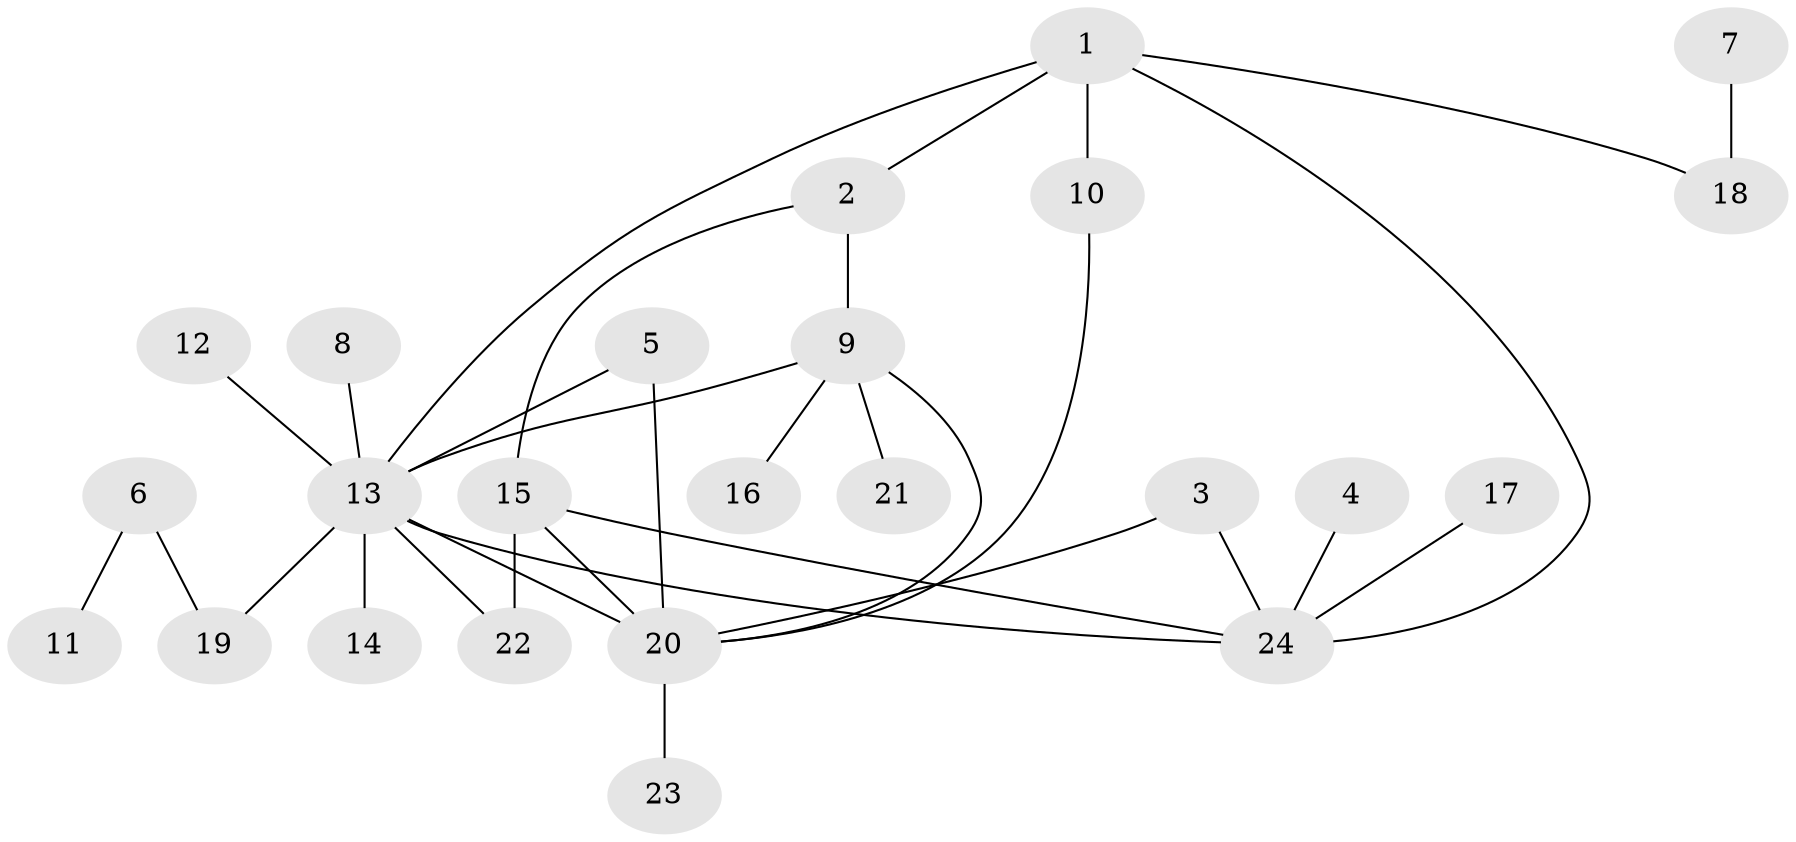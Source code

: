 // original degree distribution, {9: 0.02127659574468085, 3: 0.10638297872340426, 2: 0.19148936170212766, 5: 0.02127659574468085, 12: 0.02127659574468085, 8: 0.02127659574468085, 6: 0.0425531914893617, 4: 0.0425531914893617, 1: 0.5319148936170213}
// Generated by graph-tools (version 1.1) at 2025/02/03/09/25 03:02:50]
// undirected, 24 vertices, 32 edges
graph export_dot {
graph [start="1"]
  node [color=gray90,style=filled];
  1;
  2;
  3;
  4;
  5;
  6;
  7;
  8;
  9;
  10;
  11;
  12;
  13;
  14;
  15;
  16;
  17;
  18;
  19;
  20;
  21;
  22;
  23;
  24;
  1 -- 2 [weight=1.0];
  1 -- 10 [weight=1.0];
  1 -- 13 [weight=1.0];
  1 -- 18 [weight=1.0];
  1 -- 24 [weight=1.0];
  2 -- 9 [weight=1.0];
  2 -- 15 [weight=1.0];
  3 -- 20 [weight=1.0];
  3 -- 24 [weight=1.0];
  4 -- 24 [weight=1.0];
  5 -- 13 [weight=1.0];
  5 -- 20 [weight=1.0];
  6 -- 11 [weight=1.0];
  6 -- 19 [weight=1.0];
  7 -- 18 [weight=1.0];
  8 -- 13 [weight=1.0];
  9 -- 13 [weight=1.0];
  9 -- 16 [weight=1.0];
  9 -- 20 [weight=1.0];
  9 -- 21 [weight=1.0];
  10 -- 20 [weight=1.0];
  12 -- 13 [weight=1.0];
  13 -- 14 [weight=1.0];
  13 -- 19 [weight=1.0];
  13 -- 20 [weight=1.0];
  13 -- 22 [weight=1.0];
  13 -- 24 [weight=1.0];
  15 -- 20 [weight=2.0];
  15 -- 22 [weight=1.0];
  15 -- 24 [weight=1.0];
  17 -- 24 [weight=1.0];
  20 -- 23 [weight=1.0];
}
